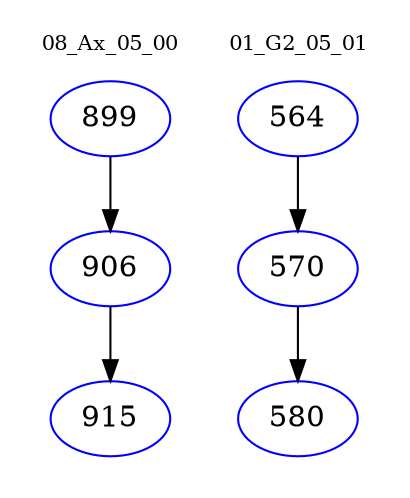 digraph{
subgraph cluster_0 {
color = white
label = "08_Ax_05_00";
fontsize=10;
T0_899 [label="899", color="blue"]
T0_899 -> T0_906 [color="black"]
T0_906 [label="906", color="blue"]
T0_906 -> T0_915 [color="black"]
T0_915 [label="915", color="blue"]
}
subgraph cluster_1 {
color = white
label = "01_G2_05_01";
fontsize=10;
T1_564 [label="564", color="blue"]
T1_564 -> T1_570 [color="black"]
T1_570 [label="570", color="blue"]
T1_570 -> T1_580 [color="black"]
T1_580 [label="580", color="blue"]
}
}
